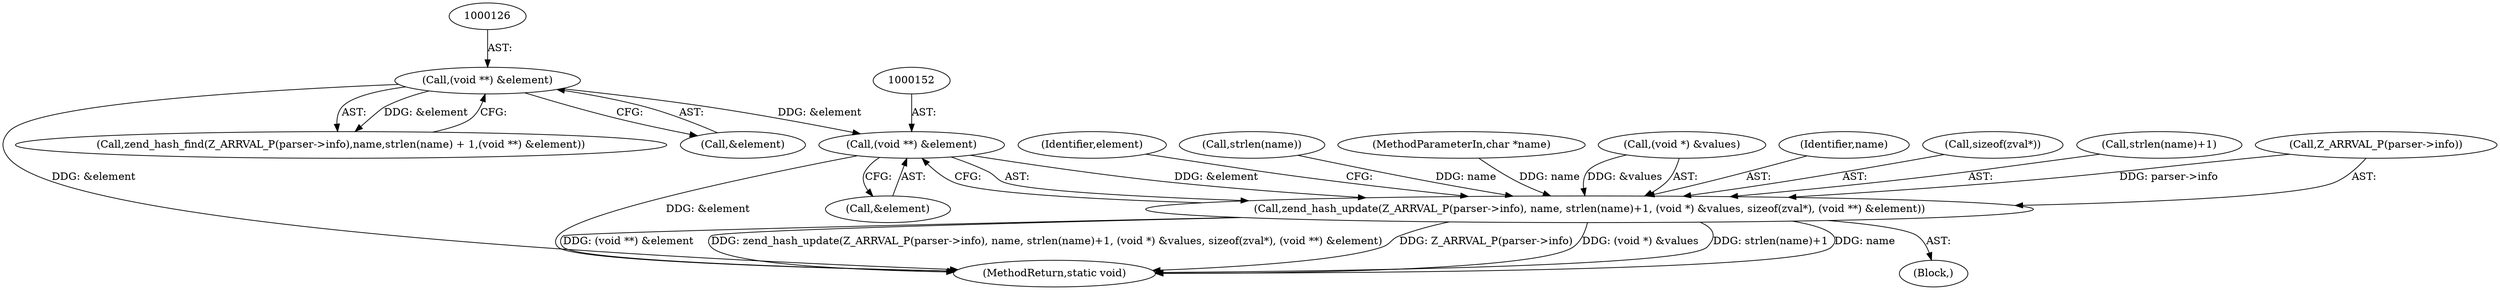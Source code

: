 digraph "0_php_dccda88f27a084bcbbb30198ace12b4e7ae961cc_3@pointer" {
"1000151" [label="(Call,(void **) &element)"];
"1000125" [label="(Call,(void **) &element)"];
"1000135" [label="(Call,zend_hash_update(Z_ARRVAL_P(parser->info), name, strlen(name)+1, (void *) &values, sizeof(zval*), (void **) &element))"];
"1000151" [label="(Call,(void **) &element)"];
"1000157" [label="(Identifier,element)"];
"1000142" [label="(Call,strlen(name))"];
"1000102" [label="(MethodParameterIn,char *name)"];
"1000145" [label="(Call,(void *) &values)"];
"1000140" [label="(Identifier,name)"];
"1000135" [label="(Call,zend_hash_update(Z_ARRVAL_P(parser->info), name, strlen(name)+1, (void *) &values, sizeof(zval*), (void **) &element))"];
"1000125" [label="(Call,(void **) &element)"];
"1000165" [label="(MethodReturn,static void)"];
"1000153" [label="(Call,&element)"];
"1000149" [label="(Call,sizeof(zval*))"];
"1000130" [label="(Block,)"];
"1000115" [label="(Call,zend_hash_find(Z_ARRVAL_P(parser->info),name,strlen(name) + 1,(void **) &element))"];
"1000127" [label="(Call,&element)"];
"1000141" [label="(Call,strlen(name)+1)"];
"1000136" [label="(Call,Z_ARRVAL_P(parser->info))"];
"1000151" -> "1000135"  [label="AST: "];
"1000151" -> "1000153"  [label="CFG: "];
"1000152" -> "1000151"  [label="AST: "];
"1000153" -> "1000151"  [label="AST: "];
"1000135" -> "1000151"  [label="CFG: "];
"1000151" -> "1000165"  [label="DDG: &element"];
"1000151" -> "1000135"  [label="DDG: &element"];
"1000125" -> "1000151"  [label="DDG: &element"];
"1000125" -> "1000115"  [label="AST: "];
"1000125" -> "1000127"  [label="CFG: "];
"1000126" -> "1000125"  [label="AST: "];
"1000127" -> "1000125"  [label="AST: "];
"1000115" -> "1000125"  [label="CFG: "];
"1000125" -> "1000165"  [label="DDG: &element"];
"1000125" -> "1000115"  [label="DDG: &element"];
"1000135" -> "1000130"  [label="AST: "];
"1000136" -> "1000135"  [label="AST: "];
"1000140" -> "1000135"  [label="AST: "];
"1000141" -> "1000135"  [label="AST: "];
"1000145" -> "1000135"  [label="AST: "];
"1000149" -> "1000135"  [label="AST: "];
"1000157" -> "1000135"  [label="CFG: "];
"1000135" -> "1000165"  [label="DDG: strlen(name)+1"];
"1000135" -> "1000165"  [label="DDG: name"];
"1000135" -> "1000165"  [label="DDG: (void **) &element"];
"1000135" -> "1000165"  [label="DDG: zend_hash_update(Z_ARRVAL_P(parser->info), name, strlen(name)+1, (void *) &values, sizeof(zval*), (void **) &element)"];
"1000135" -> "1000165"  [label="DDG: Z_ARRVAL_P(parser->info)"];
"1000135" -> "1000165"  [label="DDG: (void *) &values"];
"1000136" -> "1000135"  [label="DDG: parser->info"];
"1000142" -> "1000135"  [label="DDG: name"];
"1000102" -> "1000135"  [label="DDG: name"];
"1000145" -> "1000135"  [label="DDG: &values"];
}
